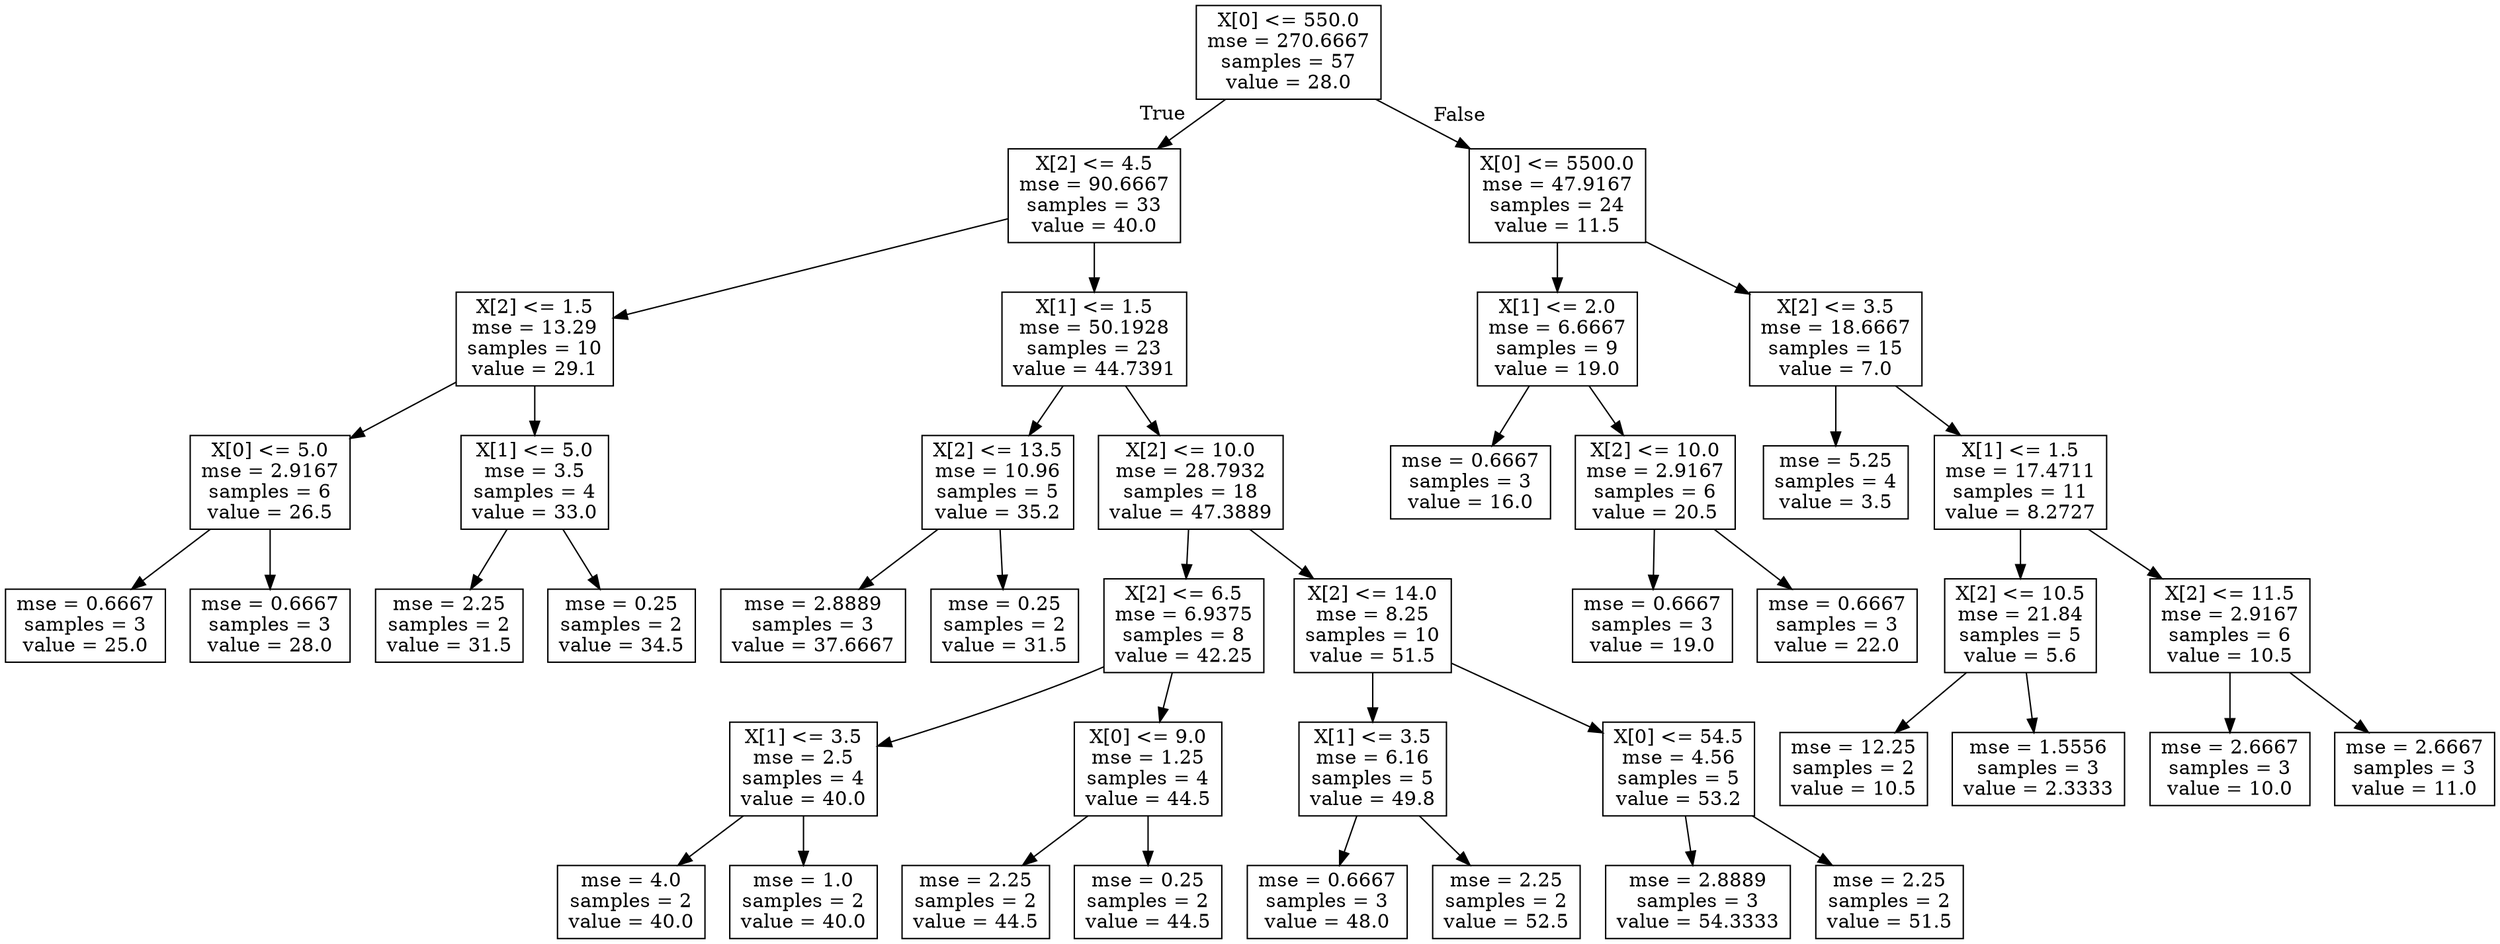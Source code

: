 digraph Tree {
node [shape=box] ;
0 [label="X[0] <= 550.0\nmse = 270.6667\nsamples = 57\nvalue = 28.0"] ;
1 [label="X[2] <= 4.5\nmse = 90.6667\nsamples = 33\nvalue = 40.0"] ;
0 -> 1 [labeldistance=2.5, labelangle=45, headlabel="True"] ;
2 [label="X[2] <= 1.5\nmse = 13.29\nsamples = 10\nvalue = 29.1"] ;
1 -> 2 ;
3 [label="X[0] <= 5.0\nmse = 2.9167\nsamples = 6\nvalue = 26.5"] ;
2 -> 3 ;
4 [label="mse = 0.6667\nsamples = 3\nvalue = 25.0"] ;
3 -> 4 ;
5 [label="mse = 0.6667\nsamples = 3\nvalue = 28.0"] ;
3 -> 5 ;
6 [label="X[1] <= 5.0\nmse = 3.5\nsamples = 4\nvalue = 33.0"] ;
2 -> 6 ;
7 [label="mse = 2.25\nsamples = 2\nvalue = 31.5"] ;
6 -> 7 ;
8 [label="mse = 0.25\nsamples = 2\nvalue = 34.5"] ;
6 -> 8 ;
9 [label="X[1] <= 1.5\nmse = 50.1928\nsamples = 23\nvalue = 44.7391"] ;
1 -> 9 ;
10 [label="X[2] <= 13.5\nmse = 10.96\nsamples = 5\nvalue = 35.2"] ;
9 -> 10 ;
11 [label="mse = 2.8889\nsamples = 3\nvalue = 37.6667"] ;
10 -> 11 ;
12 [label="mse = 0.25\nsamples = 2\nvalue = 31.5"] ;
10 -> 12 ;
13 [label="X[2] <= 10.0\nmse = 28.7932\nsamples = 18\nvalue = 47.3889"] ;
9 -> 13 ;
14 [label="X[2] <= 6.5\nmse = 6.9375\nsamples = 8\nvalue = 42.25"] ;
13 -> 14 ;
15 [label="X[1] <= 3.5\nmse = 2.5\nsamples = 4\nvalue = 40.0"] ;
14 -> 15 ;
16 [label="mse = 4.0\nsamples = 2\nvalue = 40.0"] ;
15 -> 16 ;
17 [label="mse = 1.0\nsamples = 2\nvalue = 40.0"] ;
15 -> 17 ;
18 [label="X[0] <= 9.0\nmse = 1.25\nsamples = 4\nvalue = 44.5"] ;
14 -> 18 ;
19 [label="mse = 2.25\nsamples = 2\nvalue = 44.5"] ;
18 -> 19 ;
20 [label="mse = 0.25\nsamples = 2\nvalue = 44.5"] ;
18 -> 20 ;
21 [label="X[2] <= 14.0\nmse = 8.25\nsamples = 10\nvalue = 51.5"] ;
13 -> 21 ;
22 [label="X[1] <= 3.5\nmse = 6.16\nsamples = 5\nvalue = 49.8"] ;
21 -> 22 ;
23 [label="mse = 0.6667\nsamples = 3\nvalue = 48.0"] ;
22 -> 23 ;
24 [label="mse = 2.25\nsamples = 2\nvalue = 52.5"] ;
22 -> 24 ;
25 [label="X[0] <= 54.5\nmse = 4.56\nsamples = 5\nvalue = 53.2"] ;
21 -> 25 ;
26 [label="mse = 2.8889\nsamples = 3\nvalue = 54.3333"] ;
25 -> 26 ;
27 [label="mse = 2.25\nsamples = 2\nvalue = 51.5"] ;
25 -> 27 ;
28 [label="X[0] <= 5500.0\nmse = 47.9167\nsamples = 24\nvalue = 11.5"] ;
0 -> 28 [labeldistance=2.5, labelangle=-45, headlabel="False"] ;
29 [label="X[1] <= 2.0\nmse = 6.6667\nsamples = 9\nvalue = 19.0"] ;
28 -> 29 ;
30 [label="mse = 0.6667\nsamples = 3\nvalue = 16.0"] ;
29 -> 30 ;
31 [label="X[2] <= 10.0\nmse = 2.9167\nsamples = 6\nvalue = 20.5"] ;
29 -> 31 ;
32 [label="mse = 0.6667\nsamples = 3\nvalue = 19.0"] ;
31 -> 32 ;
33 [label="mse = 0.6667\nsamples = 3\nvalue = 22.0"] ;
31 -> 33 ;
34 [label="X[2] <= 3.5\nmse = 18.6667\nsamples = 15\nvalue = 7.0"] ;
28 -> 34 ;
35 [label="mse = 5.25\nsamples = 4\nvalue = 3.5"] ;
34 -> 35 ;
36 [label="X[1] <= 1.5\nmse = 17.4711\nsamples = 11\nvalue = 8.2727"] ;
34 -> 36 ;
37 [label="X[2] <= 10.5\nmse = 21.84\nsamples = 5\nvalue = 5.6"] ;
36 -> 37 ;
38 [label="mse = 12.25\nsamples = 2\nvalue = 10.5"] ;
37 -> 38 ;
39 [label="mse = 1.5556\nsamples = 3\nvalue = 2.3333"] ;
37 -> 39 ;
40 [label="X[2] <= 11.5\nmse = 2.9167\nsamples = 6\nvalue = 10.5"] ;
36 -> 40 ;
41 [label="mse = 2.6667\nsamples = 3\nvalue = 10.0"] ;
40 -> 41 ;
42 [label="mse = 2.6667\nsamples = 3\nvalue = 11.0"] ;
40 -> 42 ;
}